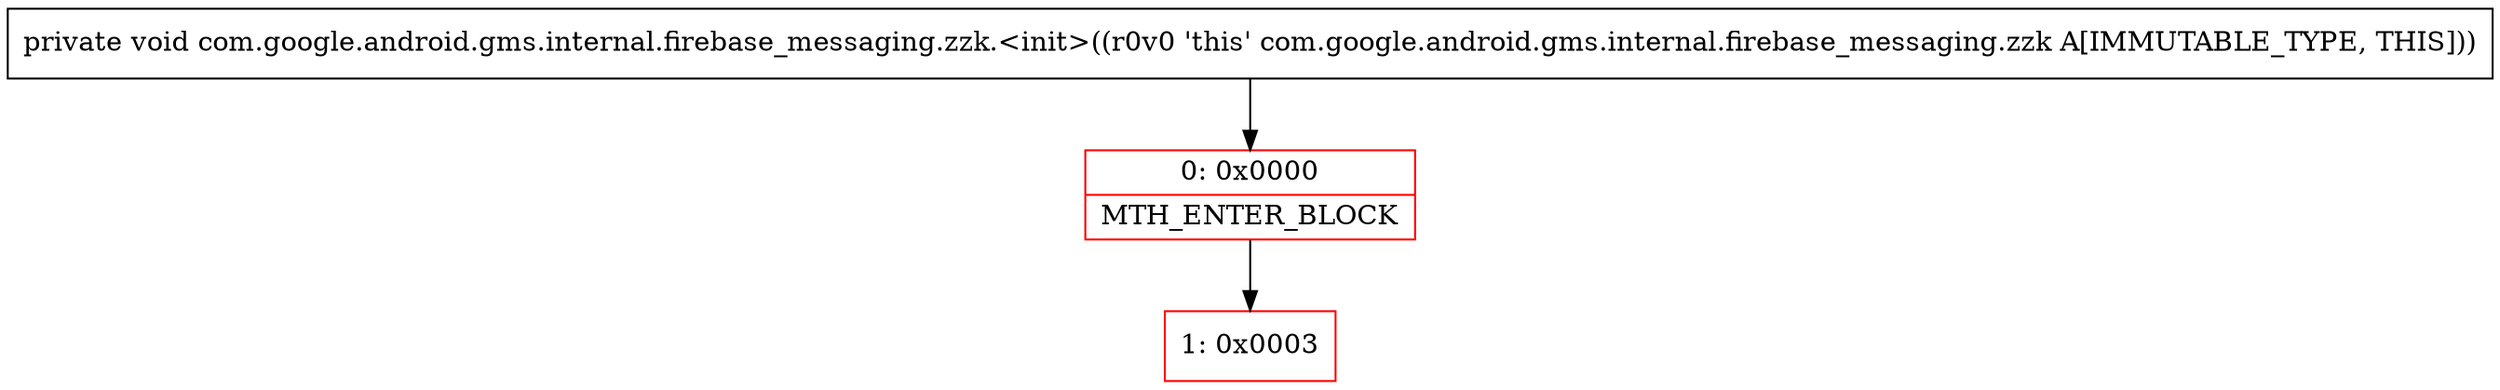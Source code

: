 digraph "CFG forcom.google.android.gms.internal.firebase_messaging.zzk.\<init\>()V" {
subgraph cluster_Region_705918872 {
label = "R(0)";
node [shape=record,color=blue];
}
Node_0 [shape=record,color=red,label="{0\:\ 0x0000|MTH_ENTER_BLOCK\l}"];
Node_1 [shape=record,color=red,label="{1\:\ 0x0003}"];
MethodNode[shape=record,label="{private void com.google.android.gms.internal.firebase_messaging.zzk.\<init\>((r0v0 'this' com.google.android.gms.internal.firebase_messaging.zzk A[IMMUTABLE_TYPE, THIS])) }"];
MethodNode -> Node_0;
Node_0 -> Node_1;
}

